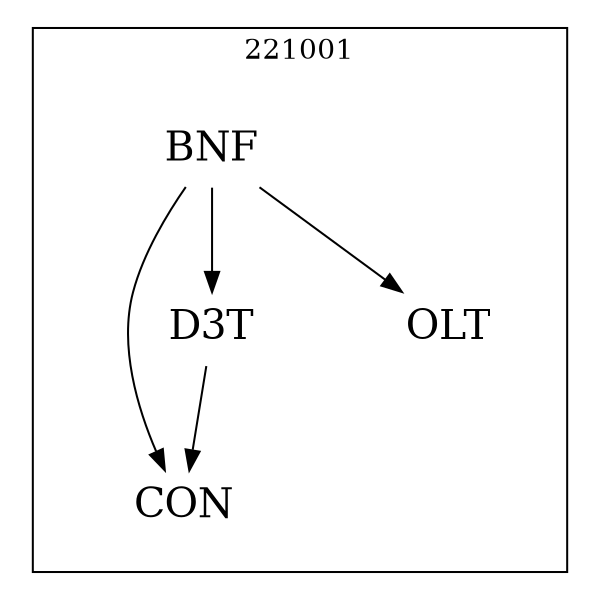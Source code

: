 strict digraph DAGS {
	size = "4,4!" ; ratio ="fill"; subgraph cluster_0{
			labeldoc = "t";
			label = "221001";node	[label= CON, shape = plaintext, fontsize=20] CON;node	[label= BNF, shape = plaintext, fontsize=20] BNF;node	[label= D3T, shape = plaintext, fontsize=20] D3T;node	[label= OLT, shape = plaintext, fontsize=20] OLT;
BNF->CON;
BNF->D3T;
BNF->OLT;
D3T->CON;
	}}